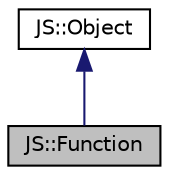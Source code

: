 digraph "JS::Function"
{
 // LATEX_PDF_SIZE
  bgcolor="transparent";
  edge [fontname="Helvetica",fontsize="10",labelfontname="Helvetica",labelfontsize="10"];
  node [fontname="Helvetica",fontsize="10",shape=record];
  Node1 [label="JS::Function",height=0.2,width=0.4,color="black", fillcolor="grey75", style="filled", fontcolor="black",tooltip="Represents a JavaScript-like function object in C++."];
  Node2 -> Node1 [dir="back",color="midnightblue",fontsize="10",style="solid",fontname="Helvetica"];
  Node2 [label="JS::Object",height=0.2,width=0.4,color="black",URL="$classJS_1_1Object.html",tooltip="Represents a JavaScript-like object in C++."];
}
